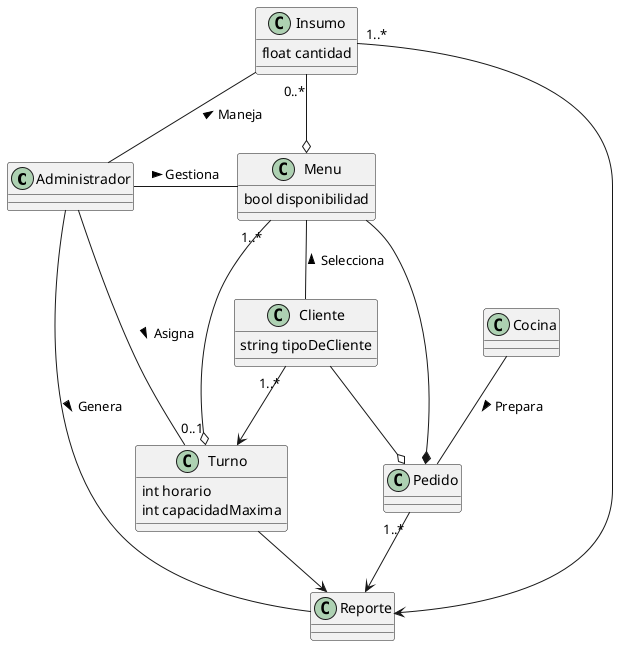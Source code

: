 @startuml v

Class Administrador
Class Cocina
Class Pedido
Class Reporte
Class Cliente {
	string tipoDeCliente
}
Class Turno {
	int horario
	int capacidadMaxima
}
Class Insumo {
	float cantidad 
}
Class Menu {
	bool disponibilidad
}

Insumo "0..*" -o Menu
Insumo -- Administrador : < Maneja
Insumo "1..*" --> Reporte 

Menu --  Cliente : < Selecciona

Administrador -- Turno : Asigna >
Administrador - Menu : Gestiona >
Administrador -- Reporte : Genera >

Cliente "1..*" --> Turno
Cliente --o Pedido

Turno "0..1" o-- "1..*" Menu

Pedido *-- Menu
Pedido "1..*" --> Reporte

Cocina -- Pedido : Prepara >
Turno --> Reporte

@enduml